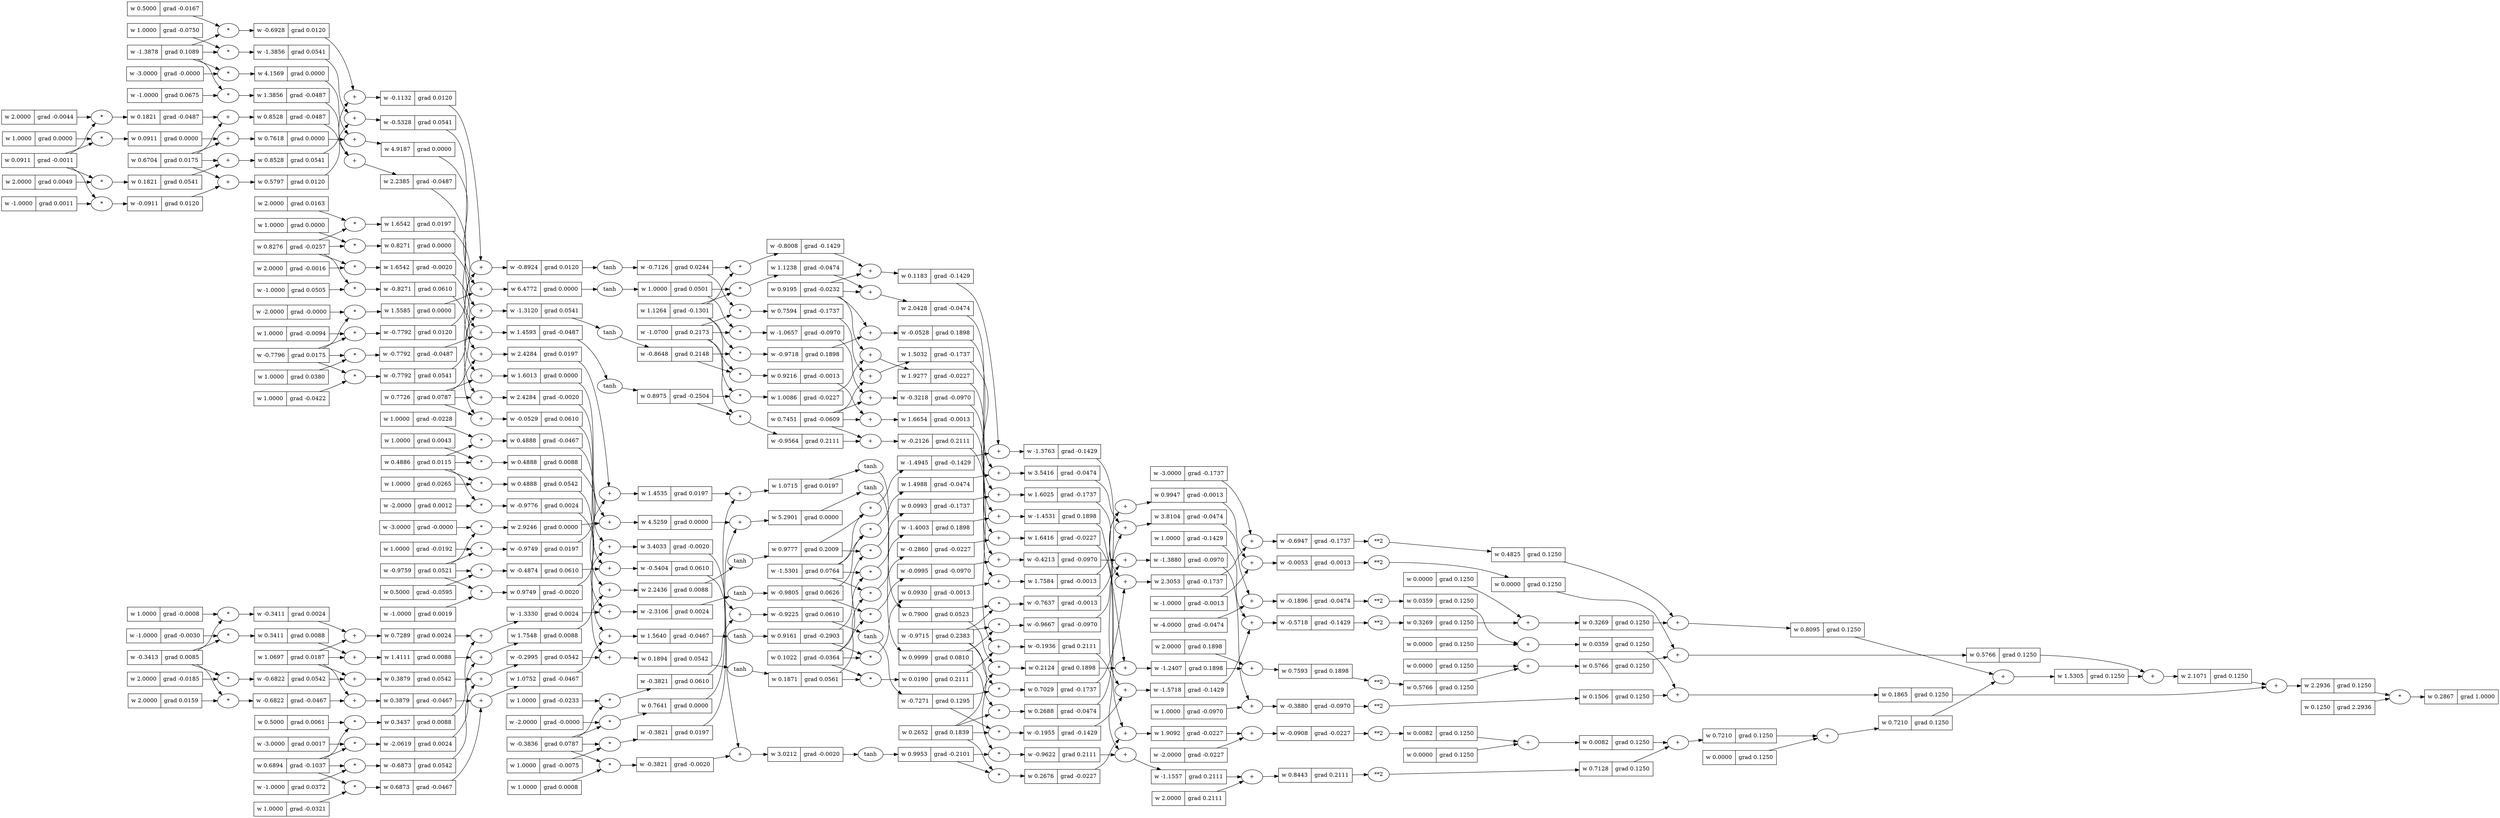 digraph {
	graph [rankdir=LR]
	2487397589024 [label="{ w -1.3878 | grad 0.1089 }" shape=record]
	2487390519360 [label="{ w 0.7289 | grad 0.0024 }" shape=record]
	"2487390519360+" [label="+"]
	"2487390519360+" -> 2487390519360
	2487394279504 [label="{ w -1.0000 | grad -0.0030 }" shape=record]
	2487393624144 [label="{ w 0.3879 | grad -0.0467 }" shape=record]
	"2487393624144+" [label="+"]
	"2487393624144+" -> 2487393624144
	2487394271392 [label="{ w 0.3411 | grad 0.0088 }" shape=record]
	"2487394271392*" [label="*"]
	"2487394271392*" -> 2487394271392
	2487394279600 [label="{ w 1.6416 | grad -0.0227 }" shape=record]
	"2487394279600+" [label="+"]
	"2487394279600+" -> 2487394279600
	2487390527712 [label="{ w 0.7593 | grad 0.1898 }" shape=record]
	"2487390527712+" [label="+"]
	"2487390527712+" -> 2487390527712
	2487390519552 [label="{ w 0.8271 | grad 0.0000 }" shape=record]
	"2487390519552*" [label="*"]
	"2487390519552*" -> 2487390519552
	2487396647216 [label="{ w 0.1894 | grad 0.0542 }" shape=record]
	"2487396647216+" [label="+"]
	"2487396647216+" -> 2487396647216
	2487394271632 [label="{ w 0.5000 | grad -0.0167 }" shape=record]
	2487390519744 [label="{ w -0.7637 | grad -0.0013 }" shape=record]
	"2487390519744*" [label="*"]
	"2487390519744*" -> 2487390519744
	2487397327312 [label="{ w -0.9715 | grad 0.2383 }" shape=record]
	2487397327360 [label="{ w -1.0700 | grad 0.2173 }" shape=record]
	2487396647456 [label="{ w -0.2995 | grad 0.0542 }" shape=record]
	"2487396647456+" [label="+"]
	"2487396647456+" -> 2487396647456
	2487390528048 [label="{ w -0.0995 | grad -0.0970 }" shape=record]
	"2487390528048*" [label="*"]
	"2487390528048*" -> 2487390528048
	2487393616416 [label="{ w 0.7029 | grad -0.1737 }" shape=record]
	"2487393616416*" [label="*"]
	"2487393616416*" -> 2487393616416
	2487393616560 [label="{ w 5.2901 | grad 0.0000 }" shape=record]
	"2487393616560+" [label="+"]
	"2487393616560+" -> 2487393616560
	2487390519984 [label="{ w 0.7210 | grad 0.1250 }" shape=record]
	"2487390519984+" [label="+"]
	"2487390519984+" -> 2487390519984
	2487390520032 [label="{ w 2.9246 | grad 0.0000 }" shape=record]
	"2487390520032*" [label="*"]
	"2487390520032*" -> 2487390520032
	2487390528240 [label="{ w -0.3880 | grad -0.0970 }" shape=record]
	"2487390528240+" [label="+"]
	"2487390528240+" -> 2487390528240
	2487393624816 [label="{ w 1.4535 | grad 0.0197 }" shape=record]
	"2487393624816+" [label="+"]
	"2487393624816+" -> 2487393624816
	2487394272016 [label="{ w -0.1936 | grad 0.2111 }" shape=record]
	"2487394272016+" [label="+"]
	"2487394272016+" -> 2487394272016
	2487390528288 [label="{ w 1.0000 | grad 0.0000 }" shape=record]
	2487396655904 [label="{ w 0.1821 | grad -0.0487 }" shape=record]
	"2487396655904*" [label="*"]
	"2487396655904*" -> 2487396655904
	2487390520080 [label="{ w -0.0053 | grad -0.0013 }" shape=record]
	"2487390520080+" [label="+"]
	"2487390520080+" -> 2487390520080
	2487390528336 [label="{ w 0.0911 | grad 0.0000 }" shape=record]
	"2487390528336*" [label="*"]
	"2487390528336*" -> 2487390528336
	2487390520176 [label="{ w -2.0000 | grad -0.0227 }" shape=record]
	2487396647792 [label="{ w 2.0000 | grad -0.0044 }" shape=record]
	2487394272112 [label="{ w -0.6928 | grad 0.0120 }" shape=record]
	"2487394272112*" [label="*"]
	"2487394272112*" -> 2487394272112
	2487390528480 [label="{ w 2.0000 | grad 0.1898 }" shape=record]
	2487390520416 [label="{ w 0.0359 | grad 0.1250 }" shape=record]
	"2487390520416**2" [label="**2"]
	"2487390520416**2" -> 2487390520416
	2487390528624 [label="{ w -1.3880 | grad -0.0970 }" shape=record]
	"2487390528624+" [label="+"]
	"2487390528624+" -> 2487390528624
	2487396656240 [label="{ w 1.0000 | grad 0.0380 }" shape=record]
	2487393625200 [label="{ w 2.4284 | grad 0.0197 }" shape=record]
	"2487393625200+" [label="+"]
	"2487393625200+" -> 2487393625200
	2487393625248 [label="{ w 0.9999 | grad 0.0810 }" shape=record]
	"2487393625248tanh" [label=tanh]
	"2487393625248tanh" -> 2487393625248
	2487394272448 [label="{ w 1.0086 | grad -0.0227 }" shape=record]
	"2487394272448*" [label="*"]
	"2487394272448*" -> 2487394272448
	2487390528720 [label="{ w -1.3330 | grad 0.0024 }" shape=record]
	"2487390528720+" [label="+"]
	"2487390528720+" -> 2487390528720
	2487396656336 [label="{ w 0.8528 | grad -0.0487 }" shape=record]
	"2487396656336+" [label="+"]
	"2487396656336+" -> 2487396656336
	2487397680368 [label="{ w 0.0911 | grad -0.0011 }" shape=record]
	2487394272544 [label="{ w 0.0190 | grad 0.2111 }" shape=record]
	"2487394272544*" [label="*"]
	"2487394272544*" -> 2487394272544
	2487393617232 [label="{ w 1.5640 | grad -0.0467 }" shape=record]
	"2487393617232+" [label="+"]
	"2487393617232+" -> 2487393617232
	2487397590416 [label="{ w -0.9759 | grad 0.0521 }" shape=record]
	2487393625488 [label="{ w -1.3856 | grad 0.0541 }" shape=record]
	"2487393625488*" [label="*"]
	"2487393625488*" -> 2487393625488
	2487396656576 [label="{ w -1.0000 | grad 0.0372 }" shape=record]
	2487394280896 [label="{ w -1.0000 | grad 0.0505 }" shape=record]
	2487393625584 [label="{ w 0.7641 | grad 0.0000 }" shape=record]
	"2487393625584*" [label="*"]
	"2487393625584*" -> 2487393625584
	2487394272784 [label="{ w 0.5797 | grad 0.0120 }" shape=record]
	"2487394272784+" [label="+"]
	"2487394272784+" -> 2487394272784
	2487396656672 [label="{ w 2.0000 | grad -0.0185 }" shape=record]
	2487393617472 [label="{ w 0.1821 | grad 0.0541 }" shape=record]
	"2487393617472*" [label="*"]
	"2487393617472*" -> 2487393617472
	2487390529104 [label="{ w -3.0000 | grad -0.0000 }" shape=record]
	2487393625680 [label="{ w 4.5259 | grad 0.0000 }" shape=record]
	"2487393625680+" [label="+"]
	"2487393625680+" -> 2487393625680
	2487396648560 [label="{ w -0.6822 | grad 0.0542 }" shape=record]
	"2487396648560*" [label="*"]
	"2487396648560*" -> 2487396648560
	2487390520992 [label="{ w 0.3269 | grad 0.1250 }" shape=record]
	"2487390520992+" [label="+"]
	"2487390520992+" -> 2487390520992
	2487390521040 [label="{ w -0.3218 | grad -0.0970 }" shape=record]
	"2487390521040+" [label="+"]
	"2487390521040+" -> 2487390521040
	2487390521136 [label="{ w 0.3269 | grad 0.1250 }" shape=record]
	"2487390521136**2" [label="**2"]
	"2487390521136**2" -> 2487390521136
	2487394281280 [label="{ w 0.3437 | grad 0.0088 }" shape=record]
	"2487394281280*" [label="*"]
	"2487394281280*" -> 2487394281280
	2487390521184 [label="{ w 3.8104 | grad -0.0474 }" shape=record]
	"2487390521184+" [label="+"]
	"2487390521184+" -> 2487390521184
	2487390529392 [label="{ w 0.1506 | grad 0.1250 }" shape=record]
	"2487390529392**2" [label="**2"]
	"2487390529392**2" -> 2487390529392
	2487396648800 [label="{ w 1.4593 | grad -0.0487 }" shape=record]
	"2487396648800+" [label="+"]
	"2487396648800+" -> 2487396648800
	2487393626016 [label="{ w 1.6542 | grad 0.0197 }" shape=record]
	"2487393626016*" [label="*"]
	"2487393626016*" -> 2487393626016
	2487394273216 [label="{ w -0.2126 | grad 0.2111 }" shape=record]
	"2487394273216+" [label="+"]
	"2487394273216+" -> 2487394273216
	2487397590992 [label="{ w 0.6704 | grad 0.0175 }" shape=record]
	2487394281424 [label="{ w 1.4111 | grad 0.0088 }" shape=record]
	"2487394281424+" [label="+"]
	"2487394281424+" -> 2487394281424
	2487393617856 [label="{ w -1.3120 | grad 0.0541 }" shape=record]
	"2487393617856+" [label="+"]
	"2487393617856+" -> 2487393617856
	2487393626208 [label="{ w -0.9749 | grad 0.0197 }" shape=record]
	"2487393626208*" [label="*"]
	"2487393626208*" -> 2487393626208
	2487390529680 [label="{ w 0.2867 | grad 1.0000 }" shape=record]
	"2487390529680*" [label="*"]
	"2487390529680*" -> 2487390529680
	2487394281664 [label="{ w 0.5000 | grad 0.0061 }" shape=record]
	2487396657392 [label="{ w 1.0000 | grad 0.0265 }" shape=record]
	2487394281712 [label="{ w 1.9277 | grad -0.0227 }" shape=record]
	"2487394281712+" [label="+"]
	"2487394281712+" -> 2487394281712
	2487394273552 [label="{ w -0.9564 | grad 0.2111 }" shape=record]
	"2487394273552*" [label="*"]
	"2487394273552*" -> 2487394273552
	2487393626352 [label="{ w 1.0000 | grad -0.0192 }" shape=record]
	2487390521712 [label="{ w -3.0000 | grad -0.0000 }" shape=record]
	2487393552800 [label="{ w 0.2124 | grad 0.1898 }" shape=record]
	"2487393552800*" [label="*"]
	"2487393552800*" -> 2487393552800
	2487394273744 [label="{ w -0.8924 | grad 0.0120 }" shape=record]
	"2487394273744+" [label="+"]
	"2487394273744+" -> 2487394273744
	2487390521856 [label="{ w -0.0908 | grad -0.0227 }" shape=record]
	"2487390521856+" [label="+"]
	"2487390521856+" -> 2487390521856
	2487393552896 [label="{ w -1.4531 | grad 0.1898 }" shape=record]
	"2487393552896+" [label="+"]
	"2487393552896+" -> 2487393552896
	2487394273840 [label="{ w -0.9622 | grad 0.2111 }" shape=record]
	"2487394273840*" [label="*"]
	"2487394273840*" -> 2487394273840
	2487390530112 [label="{ w 1.0000 | grad -0.0008 }" shape=record]
	2487394282048 [label="{ w -0.7126 | grad 0.0244 }" shape=record]
	"2487394282048tanh" [label=tanh]
	"2487394282048tanh" -> 2487394282048
	2487394175584 [label="{ w 0.7594 | grad -0.1737 }" shape=record]
	"2487394175584*" [label="*"]
	"2487394175584*" -> 2487394175584
	2487393552992 [label="{ w -0.0528 | grad 0.1898 }" shape=record]
	"2487393552992+" [label="+"]
	"2487393552992+" -> 2487393552992
	2487390530208 [label="{ w 0.8443 | grad 0.2111 }" shape=record]
	"2487390530208+" [label="+"]
	"2487390530208+" -> 2487390530208
	2487396649664 [label="{ w 0.8975 | grad -0.2504 }" shape=record]
	"2487396649664tanh" [label=tanh]
	"2487396649664tanh" -> 2487396649664
	2487394282240 [label="{ w 1.0000 | grad 0.0043 }" shape=record]
	2487393618720 [label="{ w 0.4888 | grad -0.0467 }" shape=record]
	"2487393618720*" [label="*"]
	"2487393618720*" -> 2487393618720
	2487393626976 [label="{ w 2.0000 | grad 0.0159 }" shape=record]
	2487394274272 [label="{ w 1.0000 | grad -0.0233 }" shape=record]
	2487390530544 [label="{ w -4.0000 | grad -0.0474 }" shape=record]
	2487393627120 [label="{ w -0.8648 | grad 0.2148 }" shape=record]
	"2487393627120tanh" [label=tanh]
	"2487393627120tanh" -> 2487393627120
	2487393618960 [label="{ w -0.9718 | grad 0.1898 }" shape=record]
	"2487393618960*" [label="*"]
	"2487393618960*" -> 2487393618960
	2487394274368 [label="{ w -0.3821 | grad 0.0610 }" shape=record]
	"2487394274368*" [label="*"]
	"2487394274368*" -> 2487394274368
	2487394282576 [label="{ w 0.4888 | grad 0.0088 }" shape=record]
	"2487394282576*" [label="*"]
	"2487394282576*" -> 2487394282576
	2487390522480 [label="{ w -3.0000 | grad -0.1737 }" shape=record]
	2487393619056 [label="{ w 2.0000 | grad 0.0163 }" shape=record]
	2487394282672 [label="{ w -0.1132 | grad 0.0120 }" shape=record]
	"2487394282672+" [label="+"]
	"2487394282672+" -> 2487394282672
	2487390522576 [label="{ w -0.3411 | grad 0.0024 }" shape=record]
	"2487390522576*" [label="*"]
	"2487390522576*" -> 2487390522576
	2487394274512 [label="{ w -0.5404 | grad 0.0610 }" shape=record]
	"2487394274512+" [label="+"]
	"2487394274512+" -> 2487394274512
	2487394282768 [label="{ w -0.7792 | grad 0.0120 }" shape=record]
	"2487394282768*" [label="*"]
	"2487394282768*" -> 2487394282768
	2487390522672 [label="{ w 0.0000 | grad 0.1250 }" shape=record]
	"2487390522672**2" [label="**2"]
	"2487390522672**2" -> 2487390522672
	2487390530928 [label="{ w 0.4825 | grad 0.1250 }" shape=record]
	"2487390530928**2" [label="**2"]
	"2487390530928**2" -> 2487390530928
	2487390522768 [label="{ w 0.5766 | grad 0.1250 }" shape=record]
	"2487390522768**2" [label="**2"]
	"2487390522768**2" -> 2487390522768
	2487394282912 [label="{ w 1.0000 | grad -0.0094 }" shape=record]
	2487390522816 [label="{ w 0.5766 | grad 0.1250 }" shape=record]
	"2487390522816+" [label="+"]
	"2487390522816+" -> 2487390522816
	2487390531024 [label="{ w -2.0619 | grad 0.0024 }" shape=record]
	"2487390531024*" [label="*"]
	"2487390531024*" -> 2487390531024
	2487390522864 [label="{ w -0.9667 | grad -0.0970 }" shape=record]
	"2487390522864*" [label="*"]
	"2487390522864*" -> 2487390522864
	2487390531072 [label="{ w -0.6947 | grad -0.1737 }" shape=record]
	"2487390531072+" [label="+"]
	"2487390531072+" -> 2487390531072
	2487393619440 [label="{ w -0.5328 | grad 0.0541 }" shape=record]
	"2487393619440+" [label="+"]
	"2487393619440+" -> 2487393619440
	2487393553904 [label="{ w -1.2407 | grad 0.1898 }" shape=record]
	"2487393553904+" [label="+"]
	"2487393553904+" -> 2487393553904
	2487393627744 [label="{ w 1.0000 | grad -0.0075 }" shape=record]
	2487394283152 [label="{ w 0.9777 | grad 0.2009 }" shape=record]
	"2487394283152tanh" [label=tanh]
	"2487394283152tanh" -> 2487394283152
	2487393619632 [label="{ w 0.9161 | grad -0.2903 }" shape=record]
	"2487393619632tanh" [label=tanh]
	"2487393619632tanh" -> 2487393619632
	2487393627840 [label="{ w 0.7900 | grad 0.0523 }" shape=record]
	"2487393627840tanh" [label=tanh]
	"2487393627840tanh" -> 2487393627840
	2487393619680 [label="{ w 0.8528 | grad 0.0541 }" shape=record]
	"2487393619680+" [label="+"]
	"2487393619680+" -> 2487393619680
	2487393619776 [label="{ w 1.0000 | grad -0.0228 }" shape=record]
	2487390531408 [label="{ w 0.0930 | grad -0.0013 }" shape=record]
	"2487390531408*" [label="*"]
	"2487390531408*" -> 2487390531408
	2487390531456 [label="{ w 0.0000 | grad 0.1250 }" shape=record]
	2487390531504 [label="{ w -3.0000 | grad 0.0017 }" shape=record]
	2487390523392 [label="{ w -2.0000 | grad 0.0012 }" shape=record]
	2487390531648 [label="{ w 0.0082 | grad 0.1250 }" shape=record]
	"2487390531648+" [label="+"]
	"2487390531648+" -> 2487390531648
	2487393628224 [label="{ w -0.3821 | grad 0.0197 }" shape=record]
	"2487393628224*" [label="*"]
	"2487393628224*" -> 2487393628224
	2487390523488 [label="{ w 0.0000 | grad 0.1250 }" shape=record]
	2487390523536 [label="{ w -0.4213 | grad -0.0970 }" shape=record]
	"2487390523536+" [label="+"]
	"2487390523536+" -> 2487390523536
	2487393554624 [label="{ w -1.4003 | grad 0.1898 }" shape=record]
	"2487393554624*" [label="*"]
	"2487393554624*" -> 2487393554624
	2487390523632 [label="{ w -2.0000 | grad -0.0000 }" shape=record]
	2487394283824 [label="{ w 2.0000 | grad -0.0016 }" shape=record]
	2487390523728 [label="{ w 0.5766 | grad 0.1250 }" shape=record]
	"2487390523728+" [label="+"]
	"2487390523728+" -> 2487390523728
	2487394275808 [label="{ w 2.0428 | grad -0.0474 }" shape=record]
	"2487394275808+" [label="+"]
	"2487394275808+" -> 2487394275808
	2487393620448 [label="{ w 1.6025 | grad -0.1737 }" shape=record]
	"2487393620448+" [label="+"]
	"2487393620448+" -> 2487393620448
	2487390523920 [label="{ w -0.9805 | grad 0.0626 }" shape=record]
	"2487390523920tanh" [label=tanh]
	"2487390523920tanh" -> 2487390523920
	2487390532128 [label="{ w -2.3106 | grad 0.0024 }" shape=record]
	"2487390532128+" [label="+"]
	"2487390532128+" -> 2487390532128
	2487396651584 [label="{ w 0.4888 | grad 0.0542 }" shape=record]
	"2487396651584*" [label="*"]
	"2487396651584*" -> 2487396651584
	2487394275904 [label="{ w 0.2676 | grad -0.0227 }" shape=record]
	"2487394275904*" [label="*"]
	"2487394275904*" -> 2487394275904
	2487394275952 [label="{ w 1.9092 | grad -0.0227 }" shape=record]
	"2487394275952+" [label="+"]
	"2487394275952+" -> 2487394275952
	2487393620592 [label="{ w 1.0000 | grad -0.0750 }" shape=record]
	2487390532320 [label="{ w 0.0082 | grad 0.1250 }" shape=record]
	"2487390532320**2" [label="**2"]
	"2487390532320**2" -> 2487390532320
	2487390532416 [label="{ w 0.7210 | grad 0.1250 }" shape=record]
	"2487390532416+" [label="+"]
	"2487390532416+" -> 2487390532416
	2487394284352 [label="{ w -1.4945 | grad -0.1429 }" shape=record]
	"2487394284352*" [label="*"]
	"2487394284352*" -> 2487394284352
	2487394276240 [label="{ w -0.0529 | grad 0.0610 }" shape=record]
	"2487394276240+" [label="+"]
	"2487394276240+" -> 2487394276240
	2487394284448 [label="{ w 0.1183 | grad -0.1429 }" shape=record]
	"2487394284448+" [label="+"]
	"2487394284448+" -> 2487394284448
	2487390524352 [label="{ w 1.0000 | grad -0.1429 }" shape=record]
	2487396660272 [label="{ w -0.6873 | grad 0.0542 }" shape=record]
	"2487396660272*" [label="*"]
	"2487396660272*" -> 2487396660272
	2487397332064 [label="{ w 0.7451 | grad -0.0609 }" shape=record]
	2487394276480 [label="{ w -0.7271 | grad 0.1295 }" shape=record]
	"2487394276480tanh" [label=tanh]
	"2487394276480tanh" -> 2487394276480
	2487390524592 [label="{ w -0.9776 | grad 0.0024 }" shape=record]
	"2487390524592*" [label="*"]
	"2487390524592*" -> 2487390524592
	2487390532800 [label="{ w 2.2936 | grad 0.1250 }" shape=record]
	"2487390532800+" [label="+"]
	"2487390532800+" -> 2487390532800
	2487394284736 [label="{ w 0.9953 | grad -0.2101 }" shape=record]
	"2487394284736tanh" [label=tanh]
	"2487394284736tanh" -> 2487394284736
	2487390524640 [label="{ w 0.0359 | grad 0.1250 }" shape=record]
	"2487390524640+" [label="+"]
	"2487390524640+" -> 2487390524640
	2487394276528 [label="{ w -0.9225 | grad 0.0610 }" shape=record]
	"2487394276528+" [label="+"]
	"2487394276528+" -> 2487394276528
	2487393621264 [label="{ w -2.0000 | grad -0.0000 }" shape=record]
	2487394284880 [label="{ w 3.4033 | grad -0.0020 }" shape=record]
	"2487394284880+" [label="+"]
	"2487394284880+" -> 2487394284880
	2487394276720 [label="{ w 0.5000 | grad -0.0595 }" shape=record]
	2487390533040 [label="{ w -0.5718 | grad -0.1429 }" shape=record]
	"2487390533040+" [label="+"]
	"2487390533040+" -> 2487390533040
	2487393621456 [label="{ w 0.6873 | grad -0.0467 }" shape=record]
	"2487393621456*" [label="*"]
	"2487393621456*" -> 2487393621456
	2487394276864 [label="{ w -0.4874 | grad 0.0610 }" shape=record]
	"2487394276864*" [label="*"]
	"2487394276864*" -> 2487394276864
	2487390533136 [label="{ w 1.6013 | grad 0.0000 }" shape=record]
	"2487390533136+" [label="+"]
	"2487390533136+" -> 2487390533136
	2487397332544 [label="{ w 1.1264 | grad -0.1301 }" shape=record]
	2487393621648 [label="{ w 1.0715 | grad 0.0197 }" shape=record]
	"2487393621648+" [label="+"]
	"2487393621648+" -> 2487393621648
	2487394277056 [label="{ w 1.1238 | grad -0.0474 }" shape=record]
	"2487394277056*" [label="*"]
	"2487394277056*" -> 2487394277056
	2487394285264 [label="{ w -1.0000 | grad 0.0011 }" shape=record]
	2487393556160 [label="{ w 0.9216 | grad -0.0013 }" shape=record]
	"2487393556160*" [label="*"]
	"2487393556160*" -> 2487393556160
	2487390525168 [label="{ w 0.0000 | grad 0.1250 }" shape=record]
	2487390525264 [label="{ w -1.0657 | grad -0.0970 }" shape=record]
	"2487390525264*" [label="*"]
	"2487390525264*" -> 2487390525264
	2487390533472 [label="{ w 1.5585 | grad 0.0000 }" shape=record]
	"2487390533472*" [label="*"]
	"2487390533472*" -> 2487390533472
	2487393556304 [label="{ w 1.6654 | grad -0.0013 }" shape=record]
	"2487393556304+" [label="+"]
	"2487393556304+" -> 2487393556304
	2487393621936 [label="{ w 1.0000 | grad -0.0321 }" shape=record]
	2487397332928 [label="{ w -1.5301 | grad 0.0764 }" shape=record]
	2487394285504 [label="{ w 2.4284 | grad -0.0020 }" shape=record]
	"2487394285504+" [label="+"]
	"2487394285504+" -> 2487394285504
	2487390533664 [label="{ w 0.0000 | grad 0.1250 }" shape=record]
	2487394285600 [label="{ w 1.6542 | grad -0.0020 }" shape=record]
	"2487394285600*" [label="*"]
	"2487394285600*" -> 2487394285600
	2487394277440 [label="{ w -0.2860 | grad -0.0227 }" shape=record]
	"2487394277440*" [label="*"]
	"2487394277440*" -> 2487394277440
	2487396653120 [label="{ w 2.2385 | grad -0.0487 }" shape=record]
	"2487396653120+" [label="+"]
	"2487396653120+" -> 2487396653120
	2487390525552 [label="{ w 4.1569 | grad 0.0000 }" shape=record]
	"2487390525552*" [label="*"]
	"2487390525552*" -> 2487390525552
	2487394277488 [label="{ w -1.1557 | grad 0.2111 }" shape=record]
	"2487394277488+" [label="+"]
	"2487394277488+" -> 2487394277488
	2487390525600 [label="{ w 0.0000 | grad 0.1250 }" shape=record]
	2487394285744 [label="{ w 0.1871 | grad 0.0561 }" shape=record]
	"2487394285744tanh" [label=tanh]
	"2487394285744tanh" -> 2487394285744
	2487390527376 [label="{ w 0.9947 | grad -0.0013 }" shape=record]
	"2487390527376+" [label="+"]
	"2487390527376+" -> 2487390527376
	2487390533856 [label="{ w -0.1896 | grad -0.0474 }" shape=record]
	"2487390533856+" [label="+"]
	"2487390533856+" -> 2487390533856
	2487393622272 [label="{ w 1.0752 | grad -0.0467 }" shape=record]
	"2487393622272+" [label="+"]
	"2487393622272+" -> 2487393622272
	2487390533952 [label="{ w 1.0000 | grad 0.0501 }" shape=record]
	"2487390533952tanh" [label=tanh]
	"2487390533952tanh" -> 2487390533952
	2487394277776 [label="{ w 3.5416 | grad -0.0474 }" shape=record]
	"2487394277776+" [label="+"]
	"2487394277776+" -> 2487394277776
	2487390525840 [label="{ w 1.5305 | grad 0.1250 }" shape=record]
	"2487390525840+" [label="+"]
	"2487390525840+" -> 2487390525840
	2487390534048 [label="{ w 1.7584 | grad -0.0013 }" shape=record]
	"2487390534048+" [label="+"]
	"2487390534048+" -> 2487390534048
	2487394277824 [label="{ w 1.4988 | grad -0.0474 }" shape=record]
	"2487394277824*" [label="*"]
	"2487394277824*" -> 2487394277824
	2487396653504 [label="{ w 1.3856 | grad -0.0487 }" shape=record]
	"2487396653504*" [label="*"]
	"2487396653504*" -> 2487396653504
	2487390534096 [label="{ w 0.7128 | grad 0.1250 }" shape=record]
	"2487390534096**2" [label="**2"]
	"2487390534096**2" -> 2487390534096
	2487394286032 [label="{ w -1.5718 | grad -0.1429 }" shape=record]
	"2487394286032+" [label="+"]
	"2487394286032+" -> 2487394286032
	2487396661760 [label="{ w 0.3879 | grad 0.0542 }" shape=record]
	"2487396661760+" [label="+"]
	"2487396661760+" -> 2487396661760
	2487394277872 [label="{ w -0.0911 | grad 0.0120 }" shape=record]
	"2487394277872*" [label="*"]
	"2487394277872*" -> 2487394277872
	2487394286224 [label="{ w -0.8008 | grad -0.1429 }" shape=record]
	"2487394286224*" [label="*"]
	"2487394286224*" -> 2487394286224
	2487396653744 [label="{ w -1.0000 | grad 0.0675 }" shape=record]
	2487394286272 [label="{ w 3.0212 | grad -0.0020 }" shape=record]
	"2487394286272+" [label="+"]
	"2487394286272+" -> 2487394286272
	2487390526176 [label="{ w 2.0000 | grad 0.2111 }" shape=record]
	2487390534384 [label="{ w 6.4772 | grad 0.0000 }" shape=record]
	"2487390534384+" [label="+"]
	"2487390534384+" -> 2487390534384
	2487393630960 [label="{ w -0.6822 | grad -0.0467 }" shape=record]
	"2487393630960*" [label="*"]
	"2487393630960*" -> 2487393630960
	2487397587728 [label="{ w 0.8276 | grad -0.0257 }" shape=record]
	2487394286416 [label="{ w 1.0000 | grad 0.0008 }" shape=record]
	2487394286464 [label="{ w -0.3821 | grad -0.0020 }" shape=record]
	"2487394286464*" [label="*"]
	"2487394286464*" -> 2487394286464
	2487393631104 [label="{ w 2.0000 | grad 0.0049 }" shape=record]
	2487394278304 [label="{ w -0.8271 | grad 0.0610 }" shape=record]
	"2487394278304*" [label="*"]
	"2487394278304*" -> 2487394278304
	2487390534576 [label="{ w 0.7618 | grad 0.0000 }" shape=record]
	"2487390534576+" [label="+"]
	"2487390534576+" -> 2487390534576
	2487394286512 [label="{ w -1.3763 | grad -0.1429 }" shape=record]
	"2487394286512+" [label="+"]
	"2487394286512+" -> 2487394286512
	2487390534624 [label="{ w 0.1865 | grad 0.1250 }" shape=record]
	"2487390534624+" [label="+"]
	"2487390534624+" -> 2487390534624
	2487393631200 [label="{ w 2.3053 | grad -0.1737 }" shape=record]
	"2487393631200+" [label="+"]
	"2487393631200+" -> 2487393631200
	2487394278544 [label="{ w 0.2688 | grad -0.0474 }" shape=record]
	"2487394278544*" [label="*"]
	"2487394278544*" -> 2487394278544
	2487394286800 [label="{ w 0.9749 | grad -0.0020 }" shape=record]
	"2487394286800*" [label="*"]
	"2487394286800*" -> 2487394286800
	2487397588208 [label="{ w -0.3413 | grad 0.0085 }" shape=record]
	2487396654368 [label="{ w -0.7792 | grad -0.0487 }" shape=record]
	"2487396654368*" [label="*"]
	"2487396654368*" -> 2487396654368
	2487394286896 [label="{ w 2.2436 | grad 0.0088 }" shape=record]
	"2487394286896+" [label="+"]
	"2487394286896+" -> 2487394286896
	2487397588352 [label="{ w 1.0697 | grad 0.0187 }" shape=record]
	2487393623424 [label="{ w 1.5032 | grad -0.1737 }" shape=record]
	"2487393623424+" [label="+"]
	"2487393623424+" -> 2487393623424
	2487394287040 [label="{ w -1.0000 | grad 0.0019 }" shape=record]
	2487393623520 [label="{ w 1.0000 | grad -0.0422 }" shape=record]
	2487390535152 [label="{ w 2.1071 | grad 0.1250 }" shape=record]
	"2487390535152+" [label="+"]
	"2487390535152+" -> 2487390535152
	2487397334512 [label="{ w 0.2652 | grad 0.1839 }" shape=record]
	2487397588496 [label="{ w 0.7726 | grad 0.0787 }" shape=record]
	2487393631776 [label="{ w -0.7792 | grad 0.0541 }" shape=record]
	"2487393631776*" [label="*"]
	"2487393631776*" -> 2487393631776
	2487390526944 [label="{ w 0.1250 | grad 2.2936 }" shape=record]
	2487397326400 [label="{ w 0.1022 | grad -0.0364 }" shape=record]
	2487390535248 [label="{ w 4.9187 | grad 0.0000 }" shape=record]
	"2487390535248+" [label="+"]
	"2487390535248+" -> 2487390535248
	2487397588592 [label="{ w 0.4886 | grad 0.0115 }" shape=record]
	2487397334656 [label="{ w 0.9195 | grad -0.0232 }" shape=record]
	2487394287232 [label="{ w 1.7548 | grad 0.0088 }" shape=record]
	"2487394287232+" [label="+"]
	"2487394287232+" -> 2487394287232
	2487393631920 [label="{ w 0.0993 | grad -0.1737 }" shape=record]
	"2487393631920*" [label="*"]
	"2487393631920*" -> 2487393631920
	2487397588688 [label="{ w -0.3836 | grad 0.0787 }" shape=record]
	2487390527184 [label="{ w 0.8095 | grad 0.1250 }" shape=record]
	"2487390527184+" [label="+"]
	"2487390527184+" -> 2487390527184
	2487394287376 [label="{ w -0.1955 | grad -0.1429 }" shape=record]
	"2487394287376*" [label="*"]
	"2487394287376*" -> 2487394287376
	2487397588784 [label="{ w -0.7796 | grad 0.0175 }" shape=record]
	2487390535536 [label="{ w -1.0000 | grad -0.0013 }" shape=record]
	2487397588880 [label="{ w 0.6894 | grad -0.1037 }" shape=record]
	2487390535632 [label="{ w 1.0000 | grad 0.0000 }" shape=record]
	2487390527472 [label="{ w 1.0000 | grad -0.0970 }" shape=record]
	2487390533136 -> "2487393625680+"
	2487390522864 -> "2487390528624+"
	2487397588208 -> "2487396648560*"
	2487390525552 -> "2487390535248+"
	2487390524592 -> "2487390532128+"
	2487390534048 -> "2487390527376+"
	2487390520032 -> "2487393625680+"
	2487393552992 -> "2487393552896+"
	2487394286272 -> "2487394284736tanh"
	2487394274512 -> "2487394276528+"
	2487394287376 -> "2487394286032+"
	2487397589024 -> "2487390525552*"
	2487393625248 -> "2487394278544*"
	2487396661760 -> "2487396647456+"
	2487393616560 -> "2487393625248tanh"
	2487390525264 -> "2487390521040+"
	2487393618720 -> "2487393617232+"
	2487397680368 -> "2487390528336*"
	2487390528480 -> "2487390527712+"
	2487393617856 -> "2487393627120tanh"
	2487397332064 -> "2487394273216+"
	2487390524352 -> "2487390533040+"
	2487397588352 -> "2487393624144+"
	2487393617472 -> "2487393619680+"
	2487390532128 -> "2487390523920tanh"
	2487397588880 -> "2487393621456*"
	2487397590992 -> "2487390534576+"
	2487390530208 -> "2487390534096**2"
	2487394284448 -> "2487394286512+"
	2487396660272 -> "2487396647456+"
	2487390521136 -> "2487390520992+"
	2487397332544 -> "2487394272448*"
	2487393619056 -> "2487393626016*"
	2487390526944 -> "2487390529680*"
	2487397588784 -> "2487394282768*"
	2487397334656 -> "2487394284448+"
	2487394273840 -> "2487394277488+"
	2487394283152 -> "2487394284352*"
	2487394277824 -> "2487394277776+"
	2487397680368 -> "2487396655904*"
	2487394277776 -> "2487390521184+"
	2487393631776 -> "2487393617856+"
	2487394285744 -> "2487394277440*"
	2487394279504 -> "2487394271392*"
	2487397334512 -> "2487394278544*"
	2487390531072 -> "2487390530928**2"
	2487390528336 -> "2487390534576+"
	2487393619776 -> "2487393618720*"
	2487393625488 -> "2487393619440+"
	2487390528240 -> "2487390529392**2"
	2487396656576 -> "2487396660272*"
	2487390522768 -> "2487390522816+"
	2487397587728 -> "2487390519552*"
	2487390525168 -> "2487390531648+"
	2487397326400 -> "2487390528048*"
	2487390525840 -> "2487390535152+"
	2487394275808 -> "2487394277776+"
	2487390534576 -> "2487390535248+"
	2487394282912 -> "2487394282768*"
	2487397588496 -> "2487390533136+"
	2487390522672 -> "2487390523728+"
	2487397589024 -> "2487393625488*"
	2487397332928 -> "2487393554624*"
	2487390523920 -> "2487394277824*"
	2487397327360 -> "2487394175584*"
	2487397326400 -> "2487390531408*"
	2487396653120 -> "2487396648800+"
	2487390523632 -> "2487390533472*"
	2487393623520 -> "2487393631776*"
	2487394287040 -> "2487394286800*"
	2487397590416 -> "2487394276864*"
	2487397589024 -> "2487394272112*"
	2487397680368 -> "2487393617472*"
	2487390520080 -> "2487390522672**2"
	2487394277440 -> "2487394279600+"
	2487390522576 -> "2487390519360+"
	2487396656672 -> "2487396648560*"
	2487397332544 -> "2487394277056*"
	2487397327312 -> "2487390519744*"
	2487390520176 -> "2487390521856+"
	2487397588880 -> "2487390531024*"
	2487390520416 -> "2487390524640+"
	2487394284880 -> "2487394286272+"
	2487397588880 -> "2487394281280*"
	2487393617232 -> "2487393619632tanh"
	2487393627120 -> "2487393618960*"
	2487393625248 -> "2487390522864*"
	2487394273552 -> "2487394273216+"
	2487390535536 -> "2487390520080+"
	2487394284352 -> "2487394286512+"
	2487390523488 -> "2487390522816+"
	2487397587728 -> "2487394285600*"
	2487394278304 -> "2487394276240+"
	2487390532800 -> "2487390529680*"
	2487393621456 -> "2487393622272+"
	2487390531024 -> "2487390528720+"
	2487394274272 -> "2487394274368*"
	2487397332928 -> "2487394277824*"
	2487390535632 -> "2487390519552*"
	2487394273216 -> "2487394272016+"
	2487396647456 -> "2487396647216+"
	2487394285264 -> "2487394277872*"
	2487393622272 -> "2487393617232+"
	2487397590416 -> "2487393626208*"
	2487394271632 -> "2487394272112*"
	2487393618960 -> "2487393552992+"
	2487393552800 -> "2487393553904+"
	2487394285600 -> "2487394285504+"
	2487394272784 -> "2487394282672+"
	2487390534624 -> "2487390532800+"
	2487396653504 -> "2487396653120+"
	2487397334656 -> "2487394275808+"
	2487397327312 -> "2487394273840*"
	2487390527184 -> "2487390525840+"
	2487394282048 -> "2487394286224*"
	2487397588592 -> "2487393618720*"
	2487394277872 -> "2487394272784+"
	2487390532320 -> "2487390531648+"
	2487390531504 -> "2487390531024*"
	2487394286416 -> "2487394286464*"
	2487390526176 -> "2487390530208+"
	2487397588352 -> "2487396661760+"
	2487390520992 -> "2487390527184+"
	2487396649664 -> "2487394273552*"
	2487394287232 -> "2487394286896+"
	2487393624816 -> "2487393621648+"
	2487393619680 -> "2487393619440+"
	2487394276864 -> "2487394274512+"
	2487393627744 -> "2487393628224*"
	2487393552896 -> "2487393553904+"
	2487397334512 -> "2487394275904*"
	2487394282576 -> "2487394286896+"
	2487393627120 -> "2487393556160*"
	2487397588592 -> "2487394282576*"
	2487397588784 -> "2487393631776*"
	2487394281664 -> "2487394281280*"
	2487397588784 -> "2487396654368*"
	2487390521712 -> "2487390520032*"
	2487394281280 -> "2487394287232+"
	2487393619632 -> "2487393554624*"
	2487390524640 -> "2487390534624+"
	2487390519984 -> "2487390525840+"
	2487393621264 -> "2487393625584*"
	2487396647792 -> "2487396655904*"
	2487394273744 -> "2487394282048tanh"
	2487393626016 -> "2487393625200+"
	2487393553904 -> "2487390527712+"
	2487393624144 -> "2487393622272+"
	2487393628224 -> "2487393621648+"
	2487390521856 -> "2487390532320**2"
	2487390533472 -> "2487390534384+"
	2487397327360 -> "2487394273552*"
	2487390528288 -> "2487390528336*"
	2487390525600 -> "2487390524640+"
	2487397588592 -> "2487390524592*"
	2487390528720 -> "2487390532128+"
	2487393556160 -> "2487393556304+"
	2487393630960 -> "2487393624144+"
	2487390531648 -> "2487390532416+"
	2487390527376 -> "2487390520080+"
	2487394282048 -> "2487394175584*"
	2487394175584 -> "2487393623424+"
	2487397588880 -> "2487396660272*"
	2487390533856 -> "2487390520416**2"
	2487397334656 -> "2487393552992+"
	2487394276480 -> "2487394287376*"
	2487396651584 -> "2487396647216+"
	2487397588592 -> "2487396651584*"
	2487390530112 -> "2487390522576*"
	2487393627840 -> "2487393552800*"
	2487390528048 -> "2487390523536+"
	2487393626208 -> "2487393624816+"
	2487396649664 -> "2487394272448*"
	2487397588208 -> "2487390522576*"
	2487397332544 -> "2487394286224*"
	2487397588688 -> "2487394274368*"
	2487397588688 -> "2487393628224*"
	2487397590992 -> "2487394272784+"
	2487397588688 -> "2487393625584*"
	2487393554624 -> "2487393552896+"
	2487397334512 -> "2487393552800*"
	2487394272016 -> "2487394277488+"
	2487394286032 -> "2487390533040+"
	2487396656240 -> "2487396654368*"
	2487390534096 -> "2487390532416+"
	2487394272544 -> "2487394272016+"
	2487390531456 -> "2487390520992+"
	2487394275904 -> "2487394275952+"
	2487390521184 -> "2487390533856+"
	2487397590416 -> "2487394286800*"
	2487393627840 -> "2487390519744*"
	2487393626352 -> "2487393626208*"
	2487390535248 -> "2487390534384+"
	2487394279600 -> "2487394275952+"
	2487393631920 -> "2487393620448+"
	2487394272112 -> "2487394282672+"
	2487397327360 -> "2487393556160*"
	2487397327312 -> "2487393616416*"
	2487393619632 -> "2487390531408*"
	2487394271392 -> "2487394281424+"
	2487397327360 -> "2487390525264*"
	2487390519360 -> "2487390528720+"
	2487397332064 -> "2487390521040+"
	2487397587728 -> "2487393626016*"
	2487390523392 -> "2487390524592*"
	2487390522816 -> "2487390523728+"
	2487394272448 -> "2487394281712+"
	2487396657392 -> "2487396651584*"
	2487390519552 -> "2487390533136+"
	2487394277056 -> "2487394275808+"
	2487390530544 -> "2487390533856+"
	2487397589024 -> "2487396653504*"
	2487394284736 -> "2487394275904*"
	2487397588496 -> "2487394285504+"
	2487397334512 -> "2487394287376*"
	2487394286512 -> "2487394286032+"
	2487394282768 -> "2487394273744+"
	2487397588784 -> "2487390533472*"
	2487390530928 -> "2487390527184+"
	2487394281712 -> "2487394279600+"
	2487397326400 -> "2487393631920*"
	2487390529104 -> "2487390525552*"
	2487394281424 -> "2487394287232+"
	2487394282240 -> "2487394282576*"
	2487397588208 -> "2487393630960*"
	2487393621648 -> "2487393627840tanh"
	2487397588496 -> "2487393625200+"
	2487397590992 -> "2487393619680+"
	2487393556304 -> "2487390534048+"
	2487397332544 -> "2487393618960*"
	2487397326400 -> "2487394272544*"
	2487394285504 -> "2487394284880+"
	2487394276528 -> "2487394276480tanh"
	2487390533952 -> "2487390525264*"
	2487396648560 -> "2487396661760+"
	2487394277488 -> "2487390530208+"
	2487394283824 -> "2487394285600*"
	2487394278544 -> "2487390521184+"
	2487397332064 -> "2487393623424+"
	2487393620448 -> "2487393631200+"
	2487394286800 -> "2487394284880+"
	2487397680368 -> "2487394277872*"
	2487393631200 -> "2487390531072+"
	2487397588352 -> "2487390519360+"
	2487397327312 -> "2487390522864*"
	2487394274368 -> "2487394276528+"
	2487390519744 -> "2487390527376+"
	2487396656336 -> "2487396653120+"
	2487390521040 -> "2487390523536+"
	2487396647216 -> "2487394285744tanh"
	2487397332928 -> "2487394277440*"
	2487394286464 -> "2487394286272+"
	2487390531408 -> "2487390534048+"
	2487397588352 -> "2487394281424+"
	2487394283152 -> "2487393631920*"
	2487393621936 -> "2487393621456*"
	2487394286224 -> "2487394284448+"
	2487393625680 -> "2487393616560+"
	2487390528624 -> "2487390528240+"
	2487394276240 -> "2487394274512+"
	2487390533040 -> "2487390521136**2"
	2487397588496 -> "2487394276240+"
	2487394276480 -> "2487393616416*"
	2487393626976 -> "2487393630960*"
	2487390527712 -> "2487390522768**2"
	2487390533664 -> "2487390519984+"
	2487393616416 -> "2487393631200+"
	2487396654368 -> "2487396648800+"
	2487390535152 -> "2487390532800+"
	2487397588688 -> "2487394286464*"
	2487394280896 -> "2487394278304*"
	2487393631104 -> "2487393617472*"
	2487390533952 -> "2487394277056*"
	2487397334656 -> "2487394281712+"
	2487394276720 -> "2487394276864*"
	2487396655904 -> "2487396656336+"
	2487394275952 -> "2487390521856+"
	2487394282672 -> "2487394273744+"
	2487393623424 -> "2487393620448+"
	2487397590416 -> "2487390520032*"
	2487397332928 -> "2487394284352*"
	2487397590992 -> "2487396656336+"
	2487390532416 -> "2487390519984+"
	2487393625200 -> "2487393624816+"
	2487390529392 -> "2487390534624+"
	2487397587728 -> "2487394278304*"
	2487390523728 -> "2487390535152+"
	2487390534384 -> "2487390533952tanh"
	2487397588208 -> "2487394271392*"
	2487394286896 -> "2487394283152tanh"
	2487390523536 -> "2487390528624+"
	2487390522480 -> "2487390531072+"
	2487394285744 -> "2487394272544*"
	2487394284736 -> "2487394273840*"
	2487393619440 -> "2487393617856+"
	2487393620592 -> "2487393625488*"
	2487390527472 -> "2487390528240+"
	2487393625584 -> "2487393616560+"
	2487390523920 -> "2487390528048*"
	2487396653744 -> "2487396653504*"
	2487397332064 -> "2487393556304+"
	2487396648800 -> "2487396649664tanh"
}
